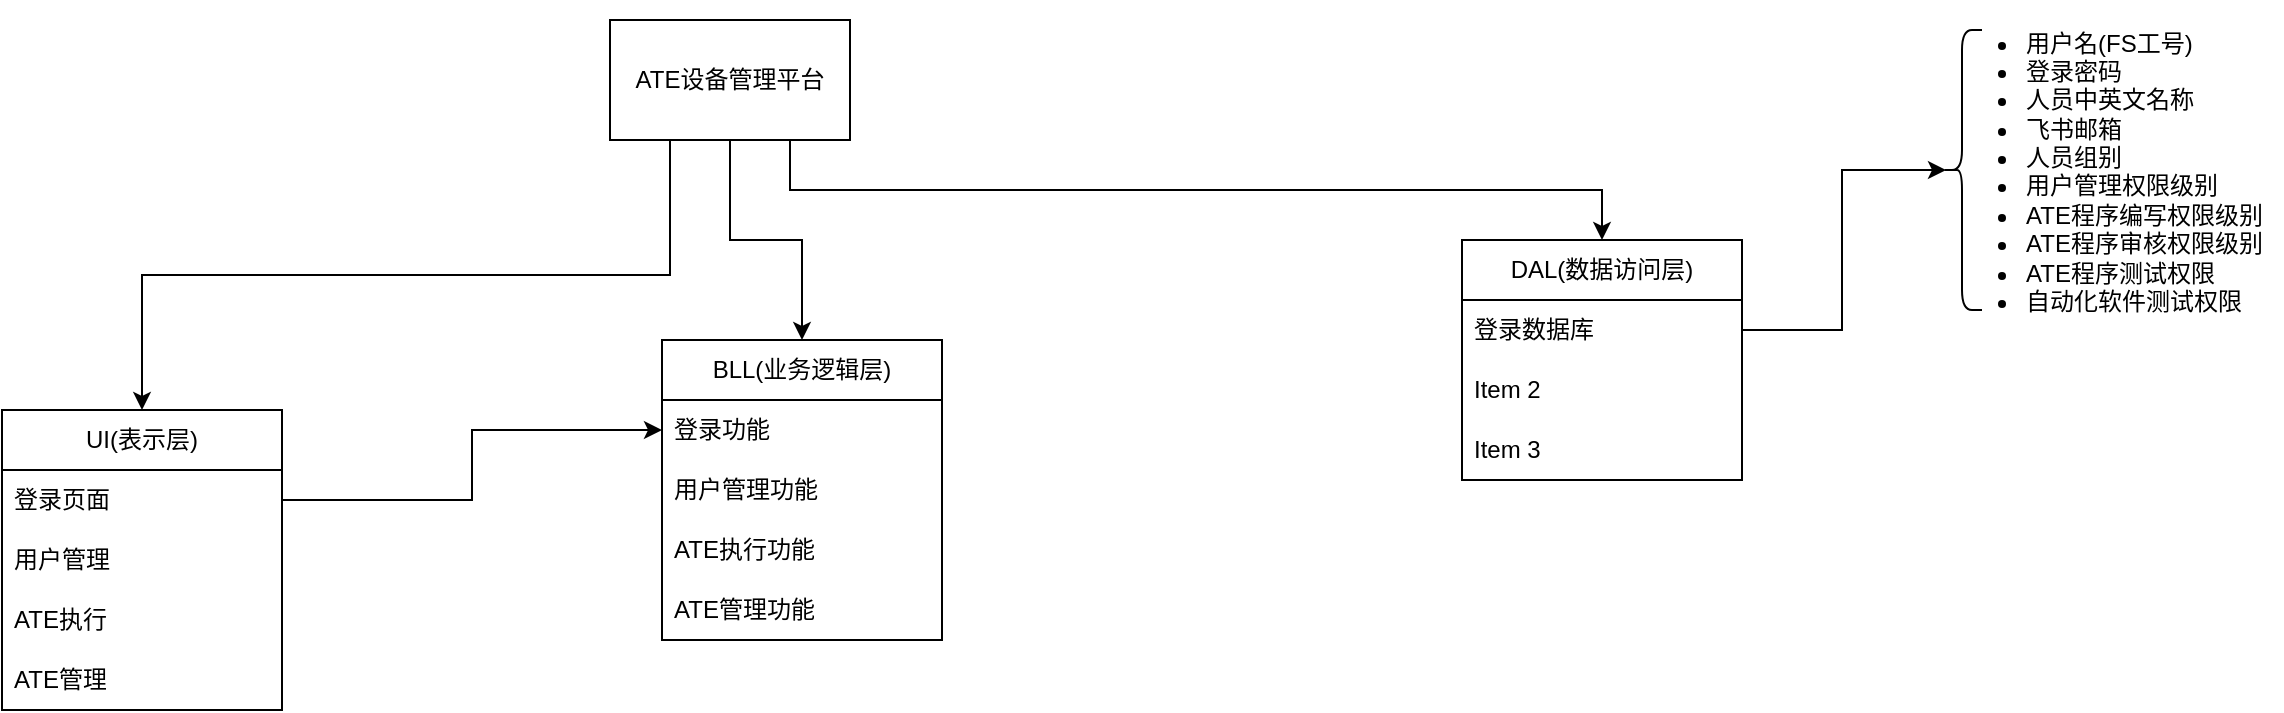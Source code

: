 <mxfile version="20.8.5" type="github">
  <diagram id="J7vyku3DdvCyJjQhRJDn" name="第 1 页">
    <mxGraphModel dx="1193" dy="669" grid="1" gridSize="10" guides="1" tooltips="1" connect="1" arrows="1" fold="1" page="1" pageScale="1" pageWidth="827" pageHeight="1169" math="0" shadow="0">
      <root>
        <mxCell id="0" />
        <mxCell id="1" parent="0" />
        <mxCell id="4PPtomYR8Qqas5wJuIB3-16" style="edgeStyle=orthogonalEdgeStyle;rounded=0;orthogonalLoop=1;jettySize=auto;html=1;exitX=0.25;exitY=1;exitDx=0;exitDy=0;entryX=0.5;entryY=0;entryDx=0;entryDy=0;" edge="1" parent="1" source="4PPtomYR8Qqas5wJuIB3-1" target="4PPtomYR8Qqas5wJuIB3-7">
          <mxGeometry relative="1" as="geometry">
            <mxPoint x="250" y="380" as="targetPoint" />
          </mxGeometry>
        </mxCell>
        <mxCell id="4PPtomYR8Qqas5wJuIB3-18" style="edgeStyle=orthogonalEdgeStyle;rounded=0;orthogonalLoop=1;jettySize=auto;html=1;exitX=0.5;exitY=1;exitDx=0;exitDy=0;entryX=0.5;entryY=0;entryDx=0;entryDy=0;" edge="1" parent="1" source="4PPtomYR8Qqas5wJuIB3-1" target="4PPtomYR8Qqas5wJuIB3-12">
          <mxGeometry relative="1" as="geometry" />
        </mxCell>
        <mxCell id="4PPtomYR8Qqas5wJuIB3-19" style="edgeStyle=orthogonalEdgeStyle;rounded=0;orthogonalLoop=1;jettySize=auto;html=1;exitX=0.75;exitY=1;exitDx=0;exitDy=0;entryX=0.5;entryY=0;entryDx=0;entryDy=0;" edge="1" parent="1" source="4PPtomYR8Qqas5wJuIB3-1" target="4PPtomYR8Qqas5wJuIB3-21">
          <mxGeometry relative="1" as="geometry">
            <mxPoint x="640" y="340" as="targetPoint" />
          </mxGeometry>
        </mxCell>
        <mxCell id="4PPtomYR8Qqas5wJuIB3-1" value="ATE设备管理平台" style="rounded=0;whiteSpace=wrap;html=1;" vertex="1" parent="1">
          <mxGeometry x="354" y="240" width="120" height="60" as="geometry" />
        </mxCell>
        <mxCell id="4PPtomYR8Qqas5wJuIB3-7" value="UI(表示层)" style="swimlane;fontStyle=0;childLayout=stackLayout;horizontal=1;startSize=30;horizontalStack=0;resizeParent=1;resizeParentMax=0;resizeLast=0;collapsible=1;marginBottom=0;whiteSpace=wrap;html=1;" vertex="1" parent="1">
          <mxGeometry x="50" y="435" width="140" height="150" as="geometry" />
        </mxCell>
        <mxCell id="4PPtomYR8Qqas5wJuIB3-8" value="登录页面" style="text;strokeColor=none;fillColor=none;align=left;verticalAlign=middle;spacingLeft=4;spacingRight=4;overflow=hidden;points=[[0,0.5],[1,0.5]];portConstraint=eastwest;rotatable=0;whiteSpace=wrap;html=1;" vertex="1" parent="4PPtomYR8Qqas5wJuIB3-7">
          <mxGeometry y="30" width="140" height="30" as="geometry" />
        </mxCell>
        <mxCell id="4PPtomYR8Qqas5wJuIB3-9" value="用户管理" style="text;strokeColor=none;fillColor=none;align=left;verticalAlign=middle;spacingLeft=4;spacingRight=4;overflow=hidden;points=[[0,0.5],[1,0.5]];portConstraint=eastwest;rotatable=0;whiteSpace=wrap;html=1;" vertex="1" parent="4PPtomYR8Qqas5wJuIB3-7">
          <mxGeometry y="60" width="140" height="30" as="geometry" />
        </mxCell>
        <mxCell id="4PPtomYR8Qqas5wJuIB3-10" value="ATE执行" style="text;strokeColor=none;fillColor=none;align=left;verticalAlign=middle;spacingLeft=4;spacingRight=4;overflow=hidden;points=[[0,0.5],[1,0.5]];portConstraint=eastwest;rotatable=0;whiteSpace=wrap;html=1;" vertex="1" parent="4PPtomYR8Qqas5wJuIB3-7">
          <mxGeometry y="90" width="140" height="30" as="geometry" />
        </mxCell>
        <mxCell id="4PPtomYR8Qqas5wJuIB3-17" value="ATE管理" style="text;strokeColor=none;fillColor=none;align=left;verticalAlign=middle;spacingLeft=4;spacingRight=4;overflow=hidden;points=[[0,0.5],[1,0.5]];portConstraint=eastwest;rotatable=0;whiteSpace=wrap;html=1;" vertex="1" parent="4PPtomYR8Qqas5wJuIB3-7">
          <mxGeometry y="120" width="140" height="30" as="geometry" />
        </mxCell>
        <mxCell id="4PPtomYR8Qqas5wJuIB3-11" style="edgeStyle=orthogonalEdgeStyle;rounded=0;orthogonalLoop=1;jettySize=auto;html=1;entryX=0;entryY=0.5;entryDx=0;entryDy=0;" edge="1" parent="1" source="4PPtomYR8Qqas5wJuIB3-8" target="4PPtomYR8Qqas5wJuIB3-13">
          <mxGeometry relative="1" as="geometry">
            <mxPoint x="410" y="410" as="targetPoint" />
          </mxGeometry>
        </mxCell>
        <mxCell id="4PPtomYR8Qqas5wJuIB3-12" value="BLL(业务逻辑层)" style="swimlane;fontStyle=0;childLayout=stackLayout;horizontal=1;startSize=30;horizontalStack=0;resizeParent=1;resizeParentMax=0;resizeLast=0;collapsible=1;marginBottom=0;whiteSpace=wrap;html=1;" vertex="1" parent="1">
          <mxGeometry x="380" y="400" width="140" height="150" as="geometry" />
        </mxCell>
        <mxCell id="4PPtomYR8Qqas5wJuIB3-13" value="登录功能" style="text;strokeColor=none;fillColor=none;align=left;verticalAlign=middle;spacingLeft=4;spacingRight=4;overflow=hidden;points=[[0,0.5],[1,0.5]];portConstraint=eastwest;rotatable=0;whiteSpace=wrap;html=1;" vertex="1" parent="4PPtomYR8Qqas5wJuIB3-12">
          <mxGeometry y="30" width="140" height="30" as="geometry" />
        </mxCell>
        <mxCell id="4PPtomYR8Qqas5wJuIB3-14" value="用户管理功能" style="text;strokeColor=none;fillColor=none;align=left;verticalAlign=middle;spacingLeft=4;spacingRight=4;overflow=hidden;points=[[0,0.5],[1,0.5]];portConstraint=eastwest;rotatable=0;whiteSpace=wrap;html=1;" vertex="1" parent="4PPtomYR8Qqas5wJuIB3-12">
          <mxGeometry y="60" width="140" height="30" as="geometry" />
        </mxCell>
        <mxCell id="4PPtomYR8Qqas5wJuIB3-15" value="ATE执行功能" style="text;strokeColor=none;fillColor=none;align=left;verticalAlign=middle;spacingLeft=4;spacingRight=4;overflow=hidden;points=[[0,0.5],[1,0.5]];portConstraint=eastwest;rotatable=0;whiteSpace=wrap;html=1;" vertex="1" parent="4PPtomYR8Qqas5wJuIB3-12">
          <mxGeometry y="90" width="140" height="30" as="geometry" />
        </mxCell>
        <mxCell id="4PPtomYR8Qqas5wJuIB3-28" value="ATE管理功能" style="text;strokeColor=none;fillColor=none;align=left;verticalAlign=middle;spacingLeft=4;spacingRight=4;overflow=hidden;points=[[0,0.5],[1,0.5]];portConstraint=eastwest;rotatable=0;whiteSpace=wrap;html=1;" vertex="1" parent="4PPtomYR8Qqas5wJuIB3-12">
          <mxGeometry y="120" width="140" height="30" as="geometry" />
        </mxCell>
        <mxCell id="4PPtomYR8Qqas5wJuIB3-21" value="DAL(数据访问层)" style="swimlane;fontStyle=0;childLayout=stackLayout;horizontal=1;startSize=30;horizontalStack=0;resizeParent=1;resizeParentMax=0;resizeLast=0;collapsible=1;marginBottom=0;whiteSpace=wrap;html=1;" vertex="1" parent="1">
          <mxGeometry x="780" y="350" width="140" height="120" as="geometry" />
        </mxCell>
        <mxCell id="4PPtomYR8Qqas5wJuIB3-22" value="登录数据库" style="text;strokeColor=none;fillColor=none;align=left;verticalAlign=middle;spacingLeft=4;spacingRight=4;overflow=hidden;points=[[0,0.5],[1,0.5]];portConstraint=eastwest;rotatable=0;whiteSpace=wrap;html=1;" vertex="1" parent="4PPtomYR8Qqas5wJuIB3-21">
          <mxGeometry y="30" width="140" height="30" as="geometry" />
        </mxCell>
        <mxCell id="4PPtomYR8Qqas5wJuIB3-23" value="Item 2" style="text;strokeColor=none;fillColor=none;align=left;verticalAlign=middle;spacingLeft=4;spacingRight=4;overflow=hidden;points=[[0,0.5],[1,0.5]];portConstraint=eastwest;rotatable=0;whiteSpace=wrap;html=1;" vertex="1" parent="4PPtomYR8Qqas5wJuIB3-21">
          <mxGeometry y="60" width="140" height="30" as="geometry" />
        </mxCell>
        <mxCell id="4PPtomYR8Qqas5wJuIB3-24" value="Item 3" style="text;strokeColor=none;fillColor=none;align=left;verticalAlign=middle;spacingLeft=4;spacingRight=4;overflow=hidden;points=[[0,0.5],[1,0.5]];portConstraint=eastwest;rotatable=0;whiteSpace=wrap;html=1;" vertex="1" parent="4PPtomYR8Qqas5wJuIB3-21">
          <mxGeometry y="90" width="140" height="30" as="geometry" />
        </mxCell>
        <mxCell id="4PPtomYR8Qqas5wJuIB3-25" style="edgeStyle=orthogonalEdgeStyle;rounded=0;orthogonalLoop=1;jettySize=auto;html=1;entryX=0.1;entryY=0.5;entryDx=0;entryDy=0;entryPerimeter=0;" edge="1" parent="1" source="4PPtomYR8Qqas5wJuIB3-22" target="4PPtomYR8Qqas5wJuIB3-26">
          <mxGeometry relative="1" as="geometry">
            <mxPoint x="900" y="350" as="targetPoint" />
          </mxGeometry>
        </mxCell>
        <mxCell id="4PPtomYR8Qqas5wJuIB3-26" value="" style="shape=curlyBracket;whiteSpace=wrap;html=1;rounded=1;labelPosition=left;verticalLabelPosition=middle;align=right;verticalAlign=middle;" vertex="1" parent="1">
          <mxGeometry x="1020" y="245" width="20" height="140" as="geometry" />
        </mxCell>
        <mxCell id="4PPtomYR8Qqas5wJuIB3-27" value="&lt;ul&gt;&lt;li&gt;用户名(FS工号)&lt;/li&gt;&lt;li&gt;登录密码&lt;/li&gt;&lt;li&gt;人员中英文名称&lt;/li&gt;&lt;li&gt;飞书邮箱&lt;/li&gt;&lt;li&gt;人员组别&lt;/li&gt;&lt;li&gt;用户管理权限级别&lt;/li&gt;&lt;li&gt;ATE程序编写权限级别&lt;/li&gt;&lt;li&gt;ATE程序审核权限级别&lt;/li&gt;&lt;li&gt;ATE程序测试权限&lt;/li&gt;&lt;li&gt;自动化软件测试权限&lt;/li&gt;&lt;/ul&gt;" style="text;strokeColor=none;fillColor=none;html=1;whiteSpace=wrap;verticalAlign=middle;overflow=hidden;" vertex="1" parent="1">
          <mxGeometry x="1020" y="230" width="170" height="170" as="geometry" />
        </mxCell>
      </root>
    </mxGraphModel>
  </diagram>
</mxfile>

